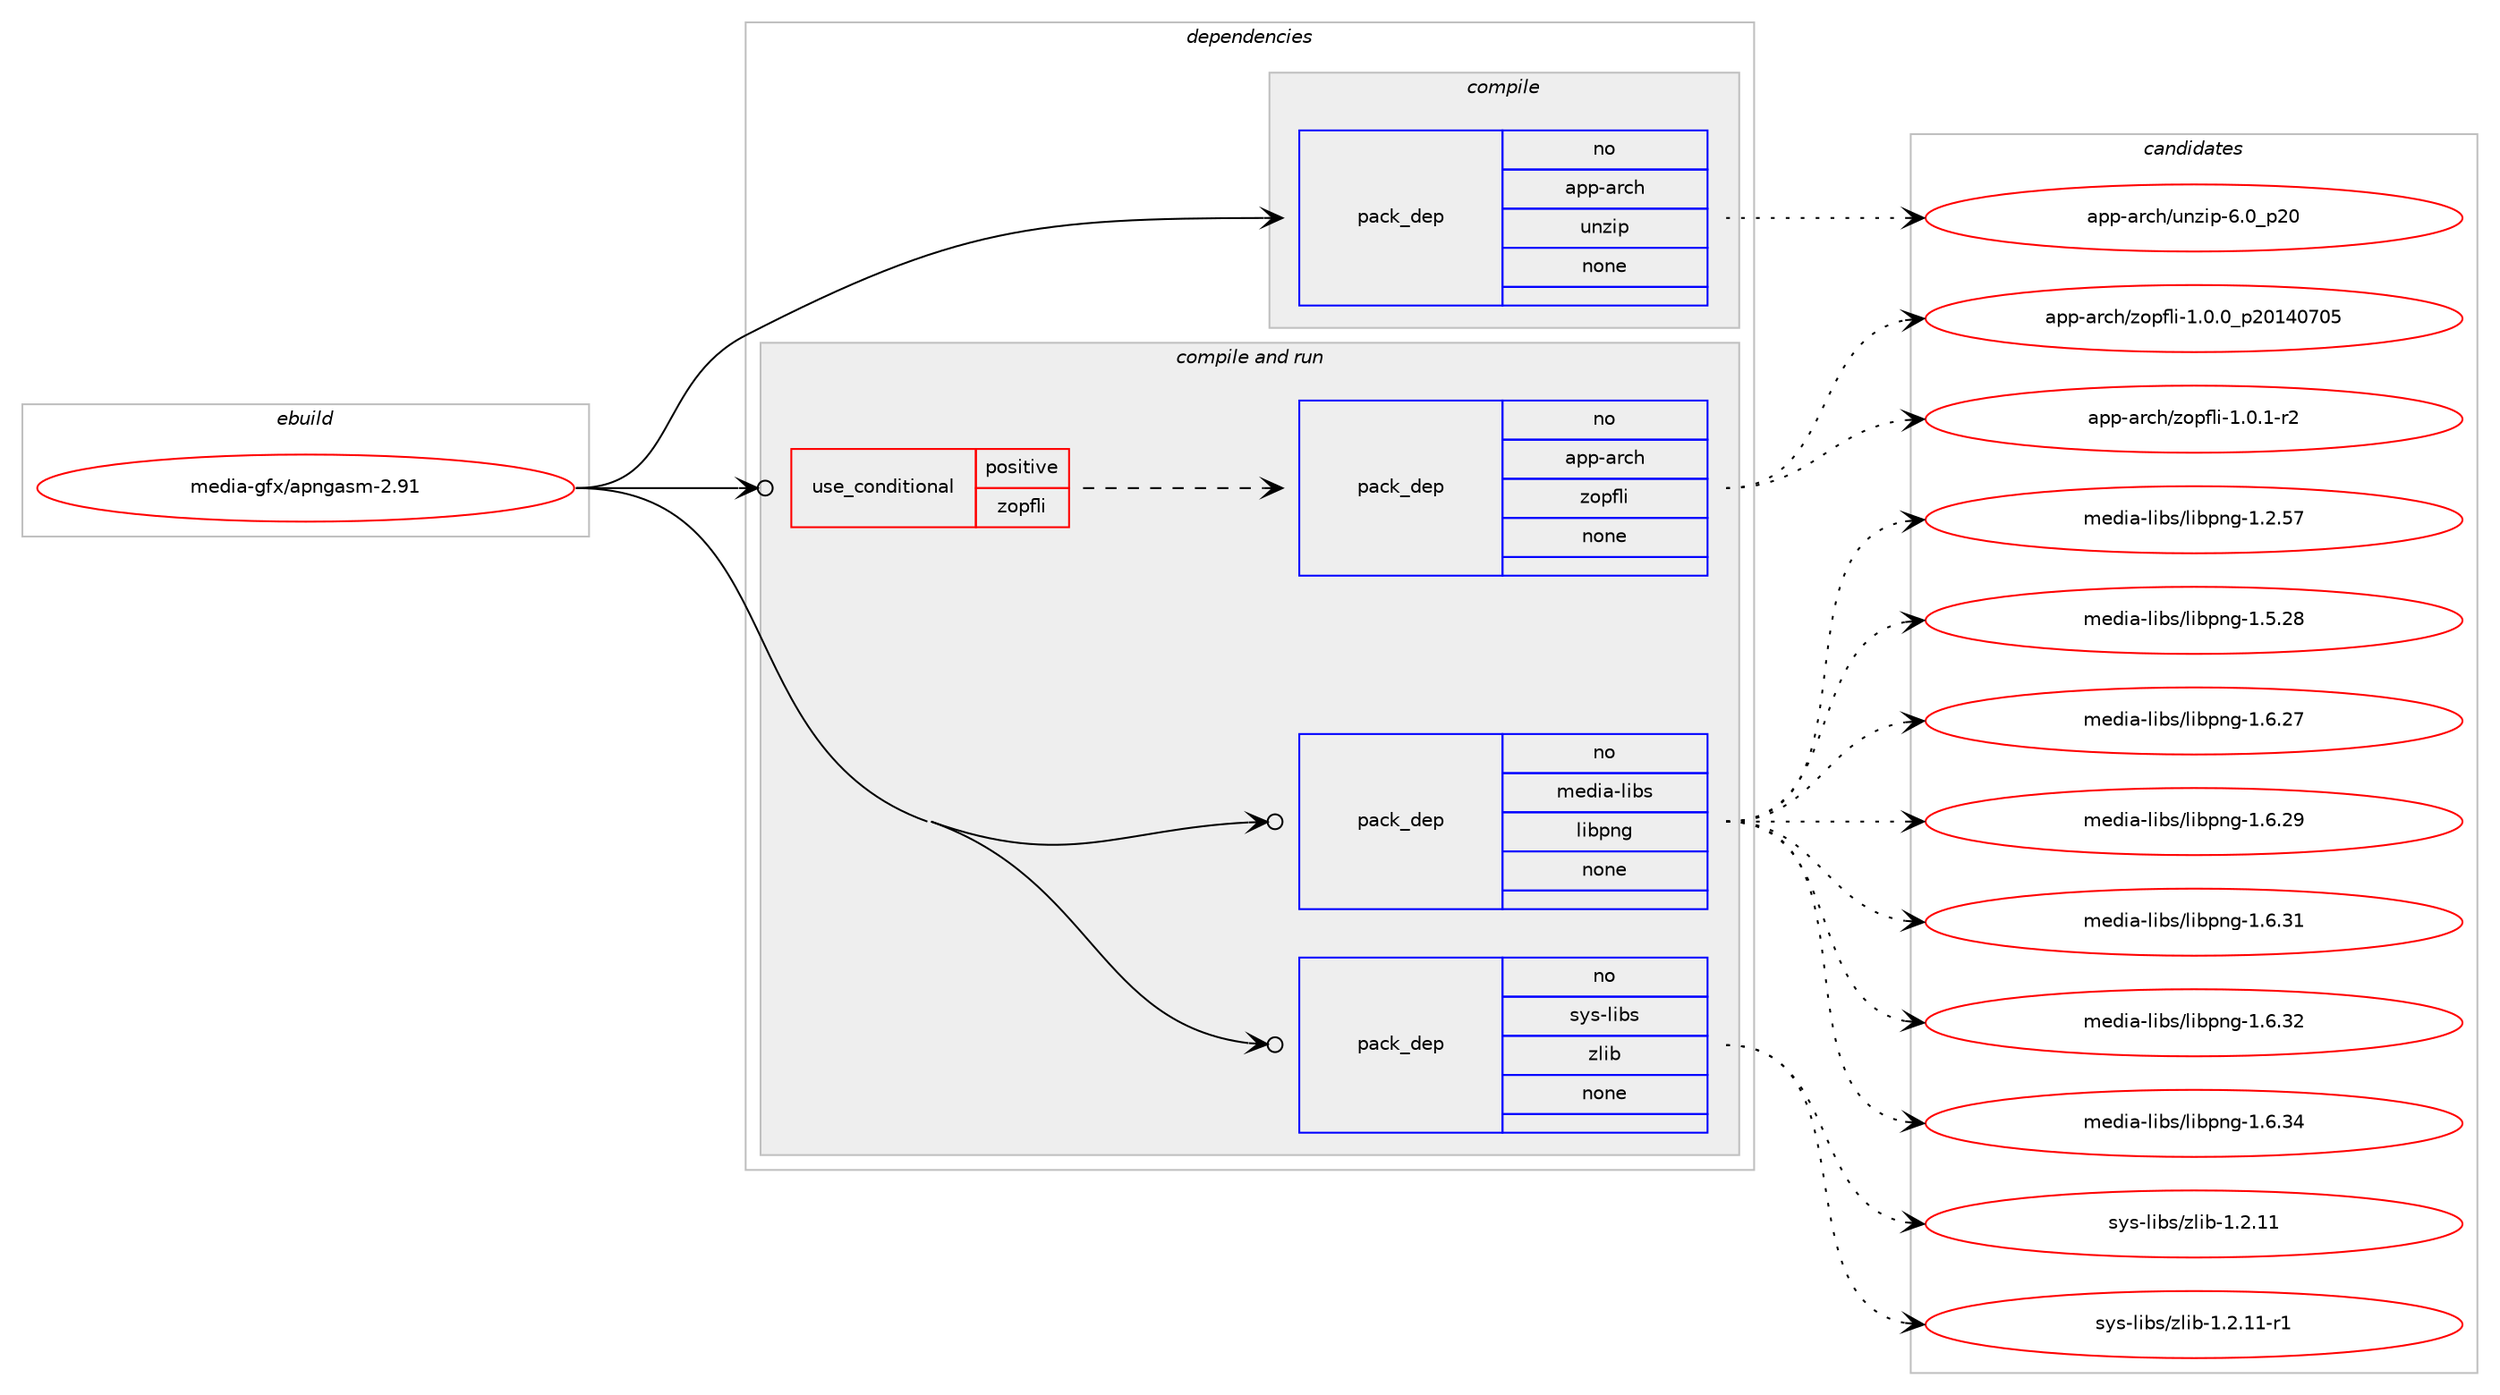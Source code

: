 digraph prolog {

# *************
# Graph options
# *************

newrank=true;
concentrate=true;
compound=true;
graph [rankdir=LR,fontname=Helvetica,fontsize=10,ranksep=1.5];#, ranksep=2.5, nodesep=0.2];
edge  [arrowhead=vee];
node  [fontname=Helvetica,fontsize=10];

# **********
# The ebuild
# **********

subgraph cluster_leftcol {
color=gray;
rank=same;
label=<<i>ebuild</i>>;
id [label="media-gfx/apngasm-2.91", color=red, width=4, href="../media-gfx/apngasm-2.91.svg"];
}

# ****************
# The dependencies
# ****************

subgraph cluster_midcol {
color=gray;
label=<<i>dependencies</i>>;
subgraph cluster_compile {
fillcolor="#eeeeee";
style=filled;
label=<<i>compile</i>>;
subgraph pack258512 {
dependency350669 [label=<<TABLE BORDER="0" CELLBORDER="1" CELLSPACING="0" CELLPADDING="4" WIDTH="220"><TR><TD ROWSPAN="6" CELLPADDING="30">pack_dep</TD></TR><TR><TD WIDTH="110">no</TD></TR><TR><TD>app-arch</TD></TR><TR><TD>unzip</TD></TR><TR><TD>none</TD></TR><TR><TD></TD></TR></TABLE>>, shape=none, color=blue];
}
id:e -> dependency350669:w [weight=20,style="solid",arrowhead="vee"];
}
subgraph cluster_compileandrun {
fillcolor="#eeeeee";
style=filled;
label=<<i>compile and run</i>>;
subgraph cond86829 {
dependency350670 [label=<<TABLE BORDER="0" CELLBORDER="1" CELLSPACING="0" CELLPADDING="4"><TR><TD ROWSPAN="3" CELLPADDING="10">use_conditional</TD></TR><TR><TD>positive</TD></TR><TR><TD>zopfli</TD></TR></TABLE>>, shape=none, color=red];
subgraph pack258513 {
dependency350671 [label=<<TABLE BORDER="0" CELLBORDER="1" CELLSPACING="0" CELLPADDING="4" WIDTH="220"><TR><TD ROWSPAN="6" CELLPADDING="30">pack_dep</TD></TR><TR><TD WIDTH="110">no</TD></TR><TR><TD>app-arch</TD></TR><TR><TD>zopfli</TD></TR><TR><TD>none</TD></TR><TR><TD></TD></TR></TABLE>>, shape=none, color=blue];
}
dependency350670:e -> dependency350671:w [weight=20,style="dashed",arrowhead="vee"];
}
id:e -> dependency350670:w [weight=20,style="solid",arrowhead="odotvee"];
subgraph pack258514 {
dependency350672 [label=<<TABLE BORDER="0" CELLBORDER="1" CELLSPACING="0" CELLPADDING="4" WIDTH="220"><TR><TD ROWSPAN="6" CELLPADDING="30">pack_dep</TD></TR><TR><TD WIDTH="110">no</TD></TR><TR><TD>media-libs</TD></TR><TR><TD>libpng</TD></TR><TR><TD>none</TD></TR><TR><TD></TD></TR></TABLE>>, shape=none, color=blue];
}
id:e -> dependency350672:w [weight=20,style="solid",arrowhead="odotvee"];
subgraph pack258515 {
dependency350673 [label=<<TABLE BORDER="0" CELLBORDER="1" CELLSPACING="0" CELLPADDING="4" WIDTH="220"><TR><TD ROWSPAN="6" CELLPADDING="30">pack_dep</TD></TR><TR><TD WIDTH="110">no</TD></TR><TR><TD>sys-libs</TD></TR><TR><TD>zlib</TD></TR><TR><TD>none</TD></TR><TR><TD></TD></TR></TABLE>>, shape=none, color=blue];
}
id:e -> dependency350673:w [weight=20,style="solid",arrowhead="odotvee"];
}
subgraph cluster_run {
fillcolor="#eeeeee";
style=filled;
label=<<i>run</i>>;
}
}

# **************
# The candidates
# **************

subgraph cluster_choices {
rank=same;
color=gray;
label=<<i>candidates</i>>;

subgraph choice258512 {
color=black;
nodesep=1;
choice971121124597114991044711711012210511245544648951125048 [label="app-arch/unzip-6.0_p20", color=red, width=4,href="../app-arch/unzip-6.0_p20.svg"];
dependency350669:e -> choice971121124597114991044711711012210511245544648951125048:w [style=dotted,weight="100"];
}
subgraph choice258513 {
color=black;
nodesep=1;
choice9711211245971149910447122111112102108105454946484648951125048495248554853 [label="app-arch/zopfli-1.0.0_p20140705", color=red, width=4,href="../app-arch/zopfli-1.0.0_p20140705.svg"];
choice97112112459711499104471221111121021081054549464846494511450 [label="app-arch/zopfli-1.0.1-r2", color=red, width=4,href="../app-arch/zopfli-1.0.1-r2.svg"];
dependency350671:e -> choice9711211245971149910447122111112102108105454946484648951125048495248554853:w [style=dotted,weight="100"];
dependency350671:e -> choice97112112459711499104471221111121021081054549464846494511450:w [style=dotted,weight="100"];
}
subgraph choice258514 {
color=black;
nodesep=1;
choice109101100105974510810598115471081059811211010345494650465355 [label="media-libs/libpng-1.2.57", color=red, width=4,href="../media-libs/libpng-1.2.57.svg"];
choice109101100105974510810598115471081059811211010345494653465056 [label="media-libs/libpng-1.5.28", color=red, width=4,href="../media-libs/libpng-1.5.28.svg"];
choice109101100105974510810598115471081059811211010345494654465055 [label="media-libs/libpng-1.6.27", color=red, width=4,href="../media-libs/libpng-1.6.27.svg"];
choice109101100105974510810598115471081059811211010345494654465057 [label="media-libs/libpng-1.6.29", color=red, width=4,href="../media-libs/libpng-1.6.29.svg"];
choice109101100105974510810598115471081059811211010345494654465149 [label="media-libs/libpng-1.6.31", color=red, width=4,href="../media-libs/libpng-1.6.31.svg"];
choice109101100105974510810598115471081059811211010345494654465150 [label="media-libs/libpng-1.6.32", color=red, width=4,href="../media-libs/libpng-1.6.32.svg"];
choice109101100105974510810598115471081059811211010345494654465152 [label="media-libs/libpng-1.6.34", color=red, width=4,href="../media-libs/libpng-1.6.34.svg"];
dependency350672:e -> choice109101100105974510810598115471081059811211010345494650465355:w [style=dotted,weight="100"];
dependency350672:e -> choice109101100105974510810598115471081059811211010345494653465056:w [style=dotted,weight="100"];
dependency350672:e -> choice109101100105974510810598115471081059811211010345494654465055:w [style=dotted,weight="100"];
dependency350672:e -> choice109101100105974510810598115471081059811211010345494654465057:w [style=dotted,weight="100"];
dependency350672:e -> choice109101100105974510810598115471081059811211010345494654465149:w [style=dotted,weight="100"];
dependency350672:e -> choice109101100105974510810598115471081059811211010345494654465150:w [style=dotted,weight="100"];
dependency350672:e -> choice109101100105974510810598115471081059811211010345494654465152:w [style=dotted,weight="100"];
}
subgraph choice258515 {
color=black;
nodesep=1;
choice1151211154510810598115471221081059845494650464949 [label="sys-libs/zlib-1.2.11", color=red, width=4,href="../sys-libs/zlib-1.2.11.svg"];
choice11512111545108105981154712210810598454946504649494511449 [label="sys-libs/zlib-1.2.11-r1", color=red, width=4,href="../sys-libs/zlib-1.2.11-r1.svg"];
dependency350673:e -> choice1151211154510810598115471221081059845494650464949:w [style=dotted,weight="100"];
dependency350673:e -> choice11512111545108105981154712210810598454946504649494511449:w [style=dotted,weight="100"];
}
}

}
